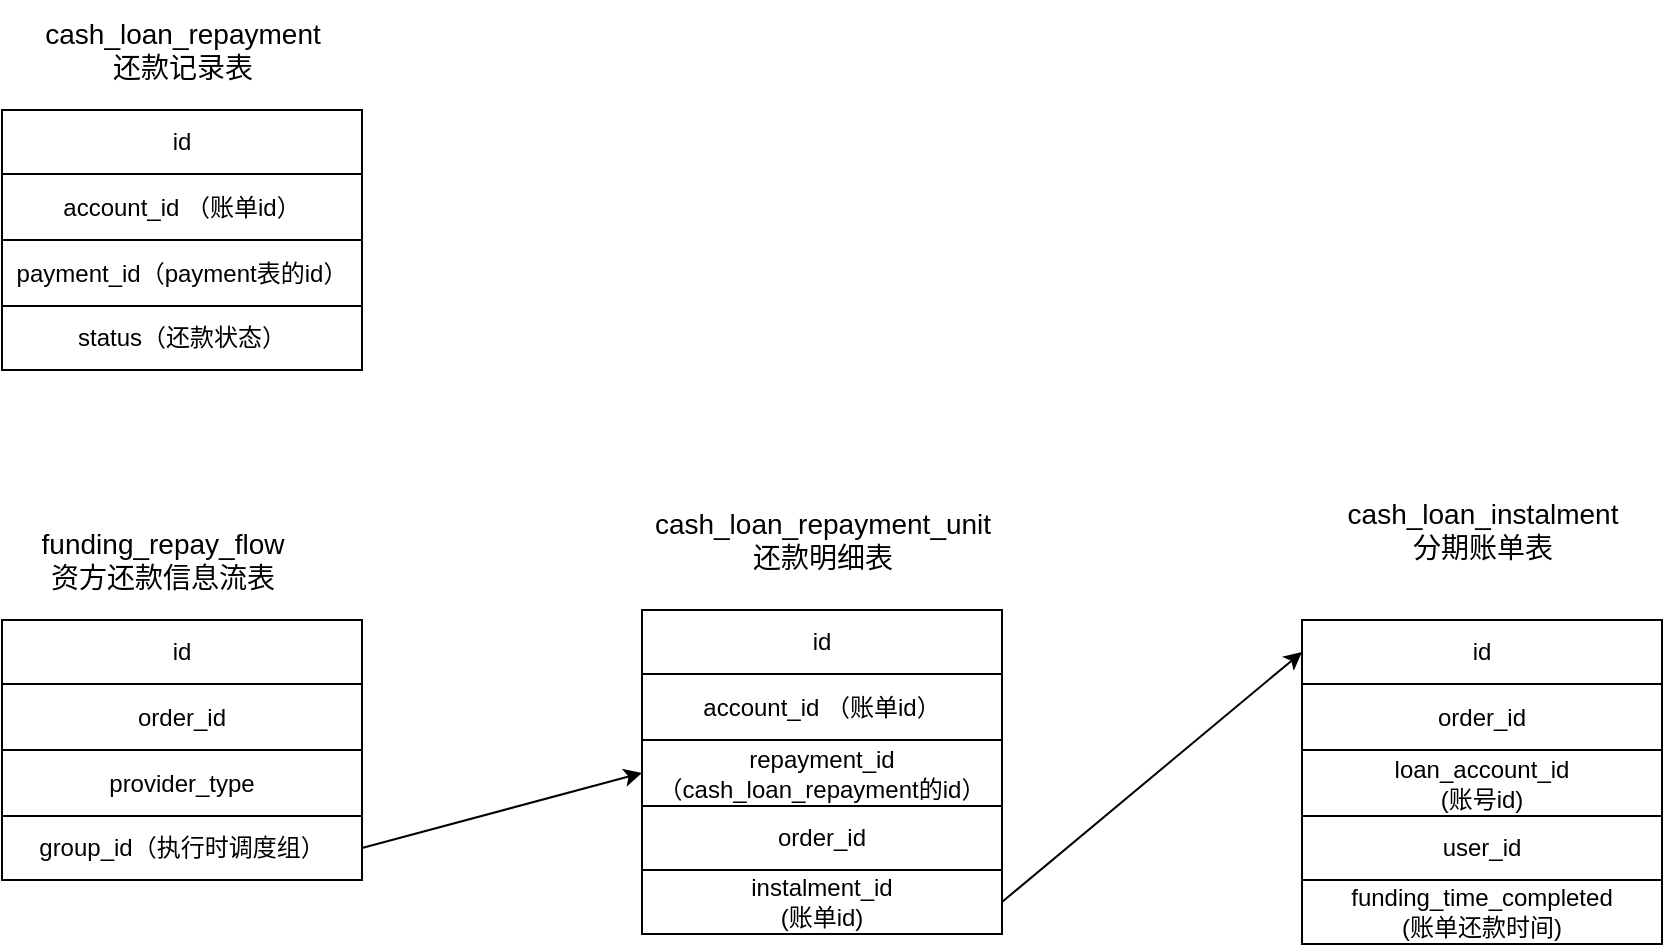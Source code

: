 <mxfile version="20.8.10" type="device"><diagram name="第 1 页" id="m51MGhbWlJPisQwNina7"><mxGraphModel dx="1434" dy="854" grid="1" gridSize="10" guides="1" tooltips="1" connect="1" arrows="1" fold="1" page="1" pageScale="1" pageWidth="48000" pageHeight="36000" math="0" shadow="0"><root><mxCell id="0"/><mxCell id="1" parent="0"/><mxCell id="FBlZRKMY8yN2Bja-4c9b-40" value="" style="childLayout=tableLayout;recursiveResize=0;shadow=0;fillColor=none;" vertex="1" parent="1"><mxGeometry x="280" y="480" width="180" height="130" as="geometry"/></mxCell><mxCell id="FBlZRKMY8yN2Bja-4c9b-41" value="" style="shape=tableRow;horizontal=0;startSize=0;swimlaneHead=0;swimlaneBody=0;top=0;left=0;bottom=0;right=0;dropTarget=0;collapsible=0;recursiveResize=0;expand=0;fontStyle=0;fillColor=none;strokeColor=inherit;" vertex="1" parent="FBlZRKMY8yN2Bja-4c9b-40"><mxGeometry width="180" height="32" as="geometry"/></mxCell><mxCell id="FBlZRKMY8yN2Bja-4c9b-42" value="id" style="connectable=0;recursiveResize=0;strokeColor=inherit;fillColor=none;align=center;whiteSpace=wrap;html=1;" vertex="1" parent="FBlZRKMY8yN2Bja-4c9b-41"><mxGeometry width="180" height="32" as="geometry"><mxRectangle width="180" height="32" as="alternateBounds"/></mxGeometry></mxCell><mxCell id="FBlZRKMY8yN2Bja-4c9b-45" style="shape=tableRow;horizontal=0;startSize=0;swimlaneHead=0;swimlaneBody=0;top=0;left=0;bottom=0;right=0;dropTarget=0;collapsible=0;recursiveResize=0;expand=0;fontStyle=0;fillColor=none;strokeColor=inherit;" vertex="1" parent="FBlZRKMY8yN2Bja-4c9b-40"><mxGeometry y="32" width="180" height="33" as="geometry"/></mxCell><mxCell id="FBlZRKMY8yN2Bja-4c9b-46" value="order_id" style="connectable=0;recursiveResize=0;strokeColor=inherit;fillColor=none;align=center;whiteSpace=wrap;html=1;" vertex="1" parent="FBlZRKMY8yN2Bja-4c9b-45"><mxGeometry width="180" height="33" as="geometry"><mxRectangle width="180" height="33" as="alternateBounds"/></mxGeometry></mxCell><mxCell id="FBlZRKMY8yN2Bja-4c9b-49" style="shape=tableRow;horizontal=0;startSize=0;swimlaneHead=0;swimlaneBody=0;top=0;left=0;bottom=0;right=0;dropTarget=0;collapsible=0;recursiveResize=0;expand=0;fontStyle=0;fillColor=none;strokeColor=inherit;" vertex="1" parent="FBlZRKMY8yN2Bja-4c9b-40"><mxGeometry y="65" width="180" height="33" as="geometry"/></mxCell><mxCell id="FBlZRKMY8yN2Bja-4c9b-50" value="provider_type" style="connectable=0;recursiveResize=0;strokeColor=inherit;fillColor=none;align=center;whiteSpace=wrap;html=1;" vertex="1" parent="FBlZRKMY8yN2Bja-4c9b-49"><mxGeometry width="180" height="33" as="geometry"><mxRectangle width="180" height="33" as="alternateBounds"/></mxGeometry></mxCell><mxCell id="FBlZRKMY8yN2Bja-4c9b-55" style="shape=tableRow;horizontal=0;startSize=0;swimlaneHead=0;swimlaneBody=0;top=0;left=0;bottom=0;right=0;dropTarget=0;collapsible=0;recursiveResize=0;expand=0;fontStyle=0;fillColor=none;strokeColor=inherit;" vertex="1" parent="FBlZRKMY8yN2Bja-4c9b-40"><mxGeometry y="98" width="180" height="32" as="geometry"/></mxCell><mxCell id="FBlZRKMY8yN2Bja-4c9b-56" value="group_id（执行时调度组）" style="connectable=0;recursiveResize=0;strokeColor=inherit;fillColor=none;align=center;whiteSpace=wrap;html=1;" vertex="1" parent="FBlZRKMY8yN2Bja-4c9b-55"><mxGeometry width="180" height="32" as="geometry"><mxRectangle width="180" height="32" as="alternateBounds"/></mxGeometry></mxCell><mxCell id="FBlZRKMY8yN2Bja-4c9b-54" value="&lt;font style=&quot;font-size: 14px;&quot;&gt;funding_repay_flow&lt;br&gt;资方还款信息流表&lt;/font&gt;" style="text;html=1;align=center;verticalAlign=middle;resizable=0;points=[];autosize=1;strokeColor=none;fillColor=none;" vertex="1" parent="1"><mxGeometry x="290" y="425" width="140" height="50" as="geometry"/></mxCell><mxCell id="FBlZRKMY8yN2Bja-4c9b-57" value="cash_loan_repayment_unit&lt;br&gt;还款明细表" style="text;html=1;align=center;verticalAlign=middle;resizable=0;points=[];autosize=1;strokeColor=none;fillColor=none;fontSize=14;" vertex="1" parent="1"><mxGeometry x="595" y="415" width="190" height="50" as="geometry"/></mxCell><mxCell id="FBlZRKMY8yN2Bja-4c9b-58" value="" style="childLayout=tableLayout;recursiveResize=0;shadow=0;fillColor=none;" vertex="1" parent="1"><mxGeometry x="600" y="475" width="180" height="162" as="geometry"/></mxCell><mxCell id="FBlZRKMY8yN2Bja-4c9b-59" value="" style="shape=tableRow;horizontal=0;startSize=0;swimlaneHead=0;swimlaneBody=0;top=0;left=0;bottom=0;right=0;dropTarget=0;collapsible=0;recursiveResize=0;expand=0;fontStyle=0;fillColor=none;strokeColor=inherit;" vertex="1" parent="FBlZRKMY8yN2Bja-4c9b-58"><mxGeometry width="180" height="32" as="geometry"/></mxCell><mxCell id="FBlZRKMY8yN2Bja-4c9b-60" value="id" style="connectable=0;recursiveResize=0;strokeColor=inherit;fillColor=none;align=center;whiteSpace=wrap;html=1;" vertex="1" parent="FBlZRKMY8yN2Bja-4c9b-59"><mxGeometry width="180" height="32" as="geometry"><mxRectangle width="180" height="32" as="alternateBounds"/></mxGeometry></mxCell><mxCell id="FBlZRKMY8yN2Bja-4c9b-61" style="shape=tableRow;horizontal=0;startSize=0;swimlaneHead=0;swimlaneBody=0;top=0;left=0;bottom=0;right=0;dropTarget=0;collapsible=0;recursiveResize=0;expand=0;fontStyle=0;fillColor=none;strokeColor=inherit;" vertex="1" parent="FBlZRKMY8yN2Bja-4c9b-58"><mxGeometry y="32" width="180" height="33" as="geometry"/></mxCell><mxCell id="FBlZRKMY8yN2Bja-4c9b-62" value="account_id&amp;nbsp;（账单id）" style="connectable=0;recursiveResize=0;strokeColor=inherit;fillColor=none;align=center;whiteSpace=wrap;html=1;" vertex="1" parent="FBlZRKMY8yN2Bja-4c9b-61"><mxGeometry width="180" height="33" as="geometry"><mxRectangle width="180" height="33" as="alternateBounds"/></mxGeometry></mxCell><mxCell id="FBlZRKMY8yN2Bja-4c9b-63" style="shape=tableRow;horizontal=0;startSize=0;swimlaneHead=0;swimlaneBody=0;top=0;left=0;bottom=0;right=0;dropTarget=0;collapsible=0;recursiveResize=0;expand=0;fontStyle=0;fillColor=none;strokeColor=inherit;" vertex="1" parent="FBlZRKMY8yN2Bja-4c9b-58"><mxGeometry y="65" width="180" height="33" as="geometry"/></mxCell><mxCell id="FBlZRKMY8yN2Bja-4c9b-64" value="repayment_id（cash_loan_repayment的id）" style="connectable=0;recursiveResize=0;strokeColor=inherit;fillColor=none;align=center;whiteSpace=wrap;html=1;" vertex="1" parent="FBlZRKMY8yN2Bja-4c9b-63"><mxGeometry width="180" height="33" as="geometry"><mxRectangle width="180" height="33" as="alternateBounds"/></mxGeometry></mxCell><mxCell id="FBlZRKMY8yN2Bja-4c9b-65" style="shape=tableRow;horizontal=0;startSize=0;swimlaneHead=0;swimlaneBody=0;top=0;left=0;bottom=0;right=0;dropTarget=0;collapsible=0;recursiveResize=0;expand=0;fontStyle=0;fillColor=none;strokeColor=inherit;" vertex="1" parent="FBlZRKMY8yN2Bja-4c9b-58"><mxGeometry y="98" width="180" height="32" as="geometry"/></mxCell><mxCell id="FBlZRKMY8yN2Bja-4c9b-66" value="order_id" style="connectable=0;recursiveResize=0;strokeColor=inherit;fillColor=none;align=center;whiteSpace=wrap;html=1;" vertex="1" parent="FBlZRKMY8yN2Bja-4c9b-65"><mxGeometry width="180" height="32" as="geometry"><mxRectangle width="180" height="32" as="alternateBounds"/></mxGeometry></mxCell><mxCell id="FBlZRKMY8yN2Bja-4c9b-79" style="shape=tableRow;horizontal=0;startSize=0;swimlaneHead=0;swimlaneBody=0;top=0;left=0;bottom=0;right=0;dropTarget=0;collapsible=0;recursiveResize=0;expand=0;fontStyle=0;fillColor=none;strokeColor=inherit;" vertex="1" parent="FBlZRKMY8yN2Bja-4c9b-58"><mxGeometry y="130" width="180" height="32" as="geometry"/></mxCell><mxCell id="FBlZRKMY8yN2Bja-4c9b-80" value="instalment_id&lt;br&gt;(账单id)" style="connectable=0;recursiveResize=0;strokeColor=inherit;fillColor=none;align=center;whiteSpace=wrap;html=1;" vertex="1" parent="FBlZRKMY8yN2Bja-4c9b-79"><mxGeometry width="180" height="32" as="geometry"><mxRectangle width="180" height="32" as="alternateBounds"/></mxGeometry></mxCell><mxCell id="FBlZRKMY8yN2Bja-4c9b-67" style="rounded=0;orthogonalLoop=1;jettySize=auto;html=1;exitX=1;exitY=0.5;exitDx=0;exitDy=0;entryX=0;entryY=0.5;entryDx=0;entryDy=0;fontSize=14;" edge="1" parent="1" source="FBlZRKMY8yN2Bja-4c9b-55" target="FBlZRKMY8yN2Bja-4c9b-63"><mxGeometry relative="1" as="geometry"/></mxCell><mxCell id="FBlZRKMY8yN2Bja-4c9b-69" value="cash_loan_instalment&lt;br&gt;分期账单表" style="text;html=1;align=center;verticalAlign=middle;resizable=0;points=[];autosize=1;strokeColor=none;fillColor=none;fontSize=14;" vertex="1" parent="1"><mxGeometry x="940" y="410" width="160" height="50" as="geometry"/></mxCell><mxCell id="FBlZRKMY8yN2Bja-4c9b-70" value="" style="childLayout=tableLayout;recursiveResize=0;shadow=0;fillColor=none;" vertex="1" parent="1"><mxGeometry x="930" y="480" width="180" height="162" as="geometry"/></mxCell><mxCell id="FBlZRKMY8yN2Bja-4c9b-71" value="" style="shape=tableRow;horizontal=0;startSize=0;swimlaneHead=0;swimlaneBody=0;top=0;left=0;bottom=0;right=0;dropTarget=0;collapsible=0;recursiveResize=0;expand=0;fontStyle=0;fillColor=none;strokeColor=inherit;" vertex="1" parent="FBlZRKMY8yN2Bja-4c9b-70"><mxGeometry width="180" height="32" as="geometry"/></mxCell><mxCell id="FBlZRKMY8yN2Bja-4c9b-72" value="id" style="connectable=0;recursiveResize=0;strokeColor=inherit;fillColor=none;align=center;whiteSpace=wrap;html=1;" vertex="1" parent="FBlZRKMY8yN2Bja-4c9b-71"><mxGeometry width="180" height="32" as="geometry"><mxRectangle width="180" height="32" as="alternateBounds"/></mxGeometry></mxCell><mxCell id="FBlZRKMY8yN2Bja-4c9b-73" style="shape=tableRow;horizontal=0;startSize=0;swimlaneHead=0;swimlaneBody=0;top=0;left=0;bottom=0;right=0;dropTarget=0;collapsible=0;recursiveResize=0;expand=0;fontStyle=0;fillColor=none;strokeColor=inherit;" vertex="1" parent="FBlZRKMY8yN2Bja-4c9b-70"><mxGeometry y="32" width="180" height="33" as="geometry"/></mxCell><mxCell id="FBlZRKMY8yN2Bja-4c9b-74" value="order_id" style="connectable=0;recursiveResize=0;strokeColor=inherit;fillColor=none;align=center;whiteSpace=wrap;html=1;" vertex="1" parent="FBlZRKMY8yN2Bja-4c9b-73"><mxGeometry width="180" height="33" as="geometry"><mxRectangle width="180" height="33" as="alternateBounds"/></mxGeometry></mxCell><mxCell id="FBlZRKMY8yN2Bja-4c9b-75" style="shape=tableRow;horizontal=0;startSize=0;swimlaneHead=0;swimlaneBody=0;top=0;left=0;bottom=0;right=0;dropTarget=0;collapsible=0;recursiveResize=0;expand=0;fontStyle=0;fillColor=none;strokeColor=inherit;" vertex="1" parent="FBlZRKMY8yN2Bja-4c9b-70"><mxGeometry y="65" width="180" height="33" as="geometry"/></mxCell><mxCell id="FBlZRKMY8yN2Bja-4c9b-76" value="loan_account_id&lt;br&gt;(账号id)" style="connectable=0;recursiveResize=0;strokeColor=inherit;fillColor=none;align=center;whiteSpace=wrap;html=1;" vertex="1" parent="FBlZRKMY8yN2Bja-4c9b-75"><mxGeometry width="180" height="33" as="geometry"><mxRectangle width="180" height="33" as="alternateBounds"/></mxGeometry></mxCell><mxCell id="FBlZRKMY8yN2Bja-4c9b-77" style="shape=tableRow;horizontal=0;startSize=0;swimlaneHead=0;swimlaneBody=0;top=0;left=0;bottom=0;right=0;dropTarget=0;collapsible=0;recursiveResize=0;expand=0;fontStyle=0;fillColor=none;strokeColor=inherit;" vertex="1" parent="FBlZRKMY8yN2Bja-4c9b-70"><mxGeometry y="98" width="180" height="32" as="geometry"/></mxCell><mxCell id="FBlZRKMY8yN2Bja-4c9b-78" value="user_id" style="connectable=0;recursiveResize=0;strokeColor=inherit;fillColor=none;align=center;whiteSpace=wrap;html=1;" vertex="1" parent="FBlZRKMY8yN2Bja-4c9b-77"><mxGeometry width="180" height="32" as="geometry"><mxRectangle width="180" height="32" as="alternateBounds"/></mxGeometry></mxCell><mxCell id="FBlZRKMY8yN2Bja-4c9b-93" style="shape=tableRow;horizontal=0;startSize=0;swimlaneHead=0;swimlaneBody=0;top=0;left=0;bottom=0;right=0;dropTarget=0;collapsible=0;recursiveResize=0;expand=0;fontStyle=0;fillColor=none;strokeColor=inherit;" vertex="1" parent="FBlZRKMY8yN2Bja-4c9b-70"><mxGeometry y="130" width="180" height="32" as="geometry"/></mxCell><mxCell id="FBlZRKMY8yN2Bja-4c9b-94" value="funding_time_completed&lt;br&gt;(账单还款时间)" style="connectable=0;recursiveResize=0;strokeColor=inherit;fillColor=none;align=center;whiteSpace=wrap;html=1;" vertex="1" parent="FBlZRKMY8yN2Bja-4c9b-93"><mxGeometry width="180" height="32" as="geometry"><mxRectangle width="180" height="32" as="alternateBounds"/></mxGeometry></mxCell><mxCell id="FBlZRKMY8yN2Bja-4c9b-81" style="edgeStyle=none;rounded=0;orthogonalLoop=1;jettySize=auto;html=1;exitX=1;exitY=0.5;exitDx=0;exitDy=0;entryX=0;entryY=0.5;entryDx=0;entryDy=0;fontSize=14;" edge="1" parent="1" source="FBlZRKMY8yN2Bja-4c9b-79" target="FBlZRKMY8yN2Bja-4c9b-71"><mxGeometry relative="1" as="geometry"/></mxCell><mxCell id="FBlZRKMY8yN2Bja-4c9b-83" value="cash_loan_repayment&lt;br&gt;还款记录表" style="text;html=1;align=center;verticalAlign=middle;resizable=0;points=[];autosize=1;strokeColor=none;fillColor=none;fontSize=14;" vertex="1" parent="1"><mxGeometry x="290" y="170" width="160" height="50" as="geometry"/></mxCell><mxCell id="FBlZRKMY8yN2Bja-4c9b-84" value="" style="childLayout=tableLayout;recursiveResize=0;shadow=0;fillColor=none;" vertex="1" parent="1"><mxGeometry x="280" y="225" width="180" height="130" as="geometry"/></mxCell><mxCell id="FBlZRKMY8yN2Bja-4c9b-85" value="" style="shape=tableRow;horizontal=0;startSize=0;swimlaneHead=0;swimlaneBody=0;top=0;left=0;bottom=0;right=0;dropTarget=0;collapsible=0;recursiveResize=0;expand=0;fontStyle=0;fillColor=none;strokeColor=inherit;" vertex="1" parent="FBlZRKMY8yN2Bja-4c9b-84"><mxGeometry width="180" height="32" as="geometry"/></mxCell><mxCell id="FBlZRKMY8yN2Bja-4c9b-86" value="id" style="connectable=0;recursiveResize=0;strokeColor=inherit;fillColor=none;align=center;whiteSpace=wrap;html=1;" vertex="1" parent="FBlZRKMY8yN2Bja-4c9b-85"><mxGeometry width="180" height="32" as="geometry"><mxRectangle width="180" height="32" as="alternateBounds"/></mxGeometry></mxCell><mxCell id="FBlZRKMY8yN2Bja-4c9b-87" style="shape=tableRow;horizontal=0;startSize=0;swimlaneHead=0;swimlaneBody=0;top=0;left=0;bottom=0;right=0;dropTarget=0;collapsible=0;recursiveResize=0;expand=0;fontStyle=0;fillColor=none;strokeColor=inherit;" vertex="1" parent="FBlZRKMY8yN2Bja-4c9b-84"><mxGeometry y="32" width="180" height="33" as="geometry"/></mxCell><mxCell id="FBlZRKMY8yN2Bja-4c9b-88" value="account_id&amp;nbsp;（账单id）" style="connectable=0;recursiveResize=0;strokeColor=inherit;fillColor=none;align=center;whiteSpace=wrap;html=1;" vertex="1" parent="FBlZRKMY8yN2Bja-4c9b-87"><mxGeometry width="180" height="33" as="geometry"><mxRectangle width="180" height="33" as="alternateBounds"/></mxGeometry></mxCell><mxCell id="FBlZRKMY8yN2Bja-4c9b-89" style="shape=tableRow;horizontal=0;startSize=0;swimlaneHead=0;swimlaneBody=0;top=0;left=0;bottom=0;right=0;dropTarget=0;collapsible=0;recursiveResize=0;expand=0;fontStyle=0;fillColor=none;strokeColor=inherit;" vertex="1" parent="FBlZRKMY8yN2Bja-4c9b-84"><mxGeometry y="65" width="180" height="33" as="geometry"/></mxCell><mxCell id="FBlZRKMY8yN2Bja-4c9b-90" value="payment_id（payment表的id）" style="connectable=0;recursiveResize=0;strokeColor=inherit;fillColor=none;align=center;whiteSpace=wrap;html=1;" vertex="1" parent="FBlZRKMY8yN2Bja-4c9b-89"><mxGeometry width="180" height="33" as="geometry"><mxRectangle width="180" height="33" as="alternateBounds"/></mxGeometry></mxCell><mxCell id="FBlZRKMY8yN2Bja-4c9b-91" style="shape=tableRow;horizontal=0;startSize=0;swimlaneHead=0;swimlaneBody=0;top=0;left=0;bottom=0;right=0;dropTarget=0;collapsible=0;recursiveResize=0;expand=0;fontStyle=0;fillColor=none;strokeColor=inherit;" vertex="1" parent="FBlZRKMY8yN2Bja-4c9b-84"><mxGeometry y="98" width="180" height="32" as="geometry"/></mxCell><mxCell id="FBlZRKMY8yN2Bja-4c9b-92" value="status（还款状态）" style="connectable=0;recursiveResize=0;strokeColor=inherit;fillColor=none;align=center;whiteSpace=wrap;html=1;" vertex="1" parent="FBlZRKMY8yN2Bja-4c9b-91"><mxGeometry width="180" height="32" as="geometry"><mxRectangle width="180" height="32" as="alternateBounds"/></mxGeometry></mxCell></root></mxGraphModel></diagram></mxfile>